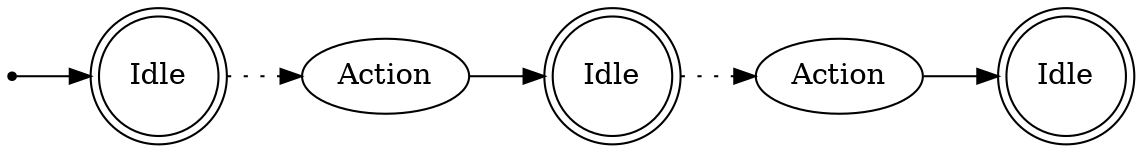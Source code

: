 digraph Graphing {
	graph[rankdir=LR]

	node [shape = doublecircle]; c208037790 c208037760 c208037700;
	node [shape = point] START;
	node [shape = ellipse];

	c208037750 [label="Action"]
	c208037760 [label="Idle"]
	c208037780 [label="Action"]
	c208037790 [label="Idle"]
	c208037700 [label="Idle"]

	START -> c208037700;
	c208037780 -> c208037790;
	c208037760 -> c208037780[ style=dotted];
	c208037750 -> c208037760;
	c208037700 -> c208037750[ style=dotted];
}

